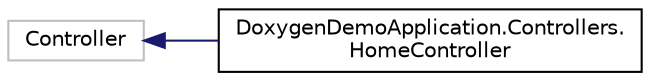 digraph "Graphical Class Hierarchy"
{
  edge [fontname="Helvetica",fontsize="10",labelfontname="Helvetica",labelfontsize="10"];
  node [fontname="Helvetica",fontsize="10",shape=record];
  rankdir="LR";
  Node6 [label="Controller",height=0.2,width=0.4,color="grey75", fillcolor="white", style="filled"];
  Node6 -> Node0 [dir="back",color="midnightblue",fontsize="10",style="solid",fontname="Helvetica"];
  Node0 [label="DoxygenDemoApplication.Controllers.\lHomeController",height=0.2,width=0.4,color="black", fillcolor="white", style="filled",URL="$class_doxygen_demo_application_1_1_controllers_1_1_home_controller.html"];
}
